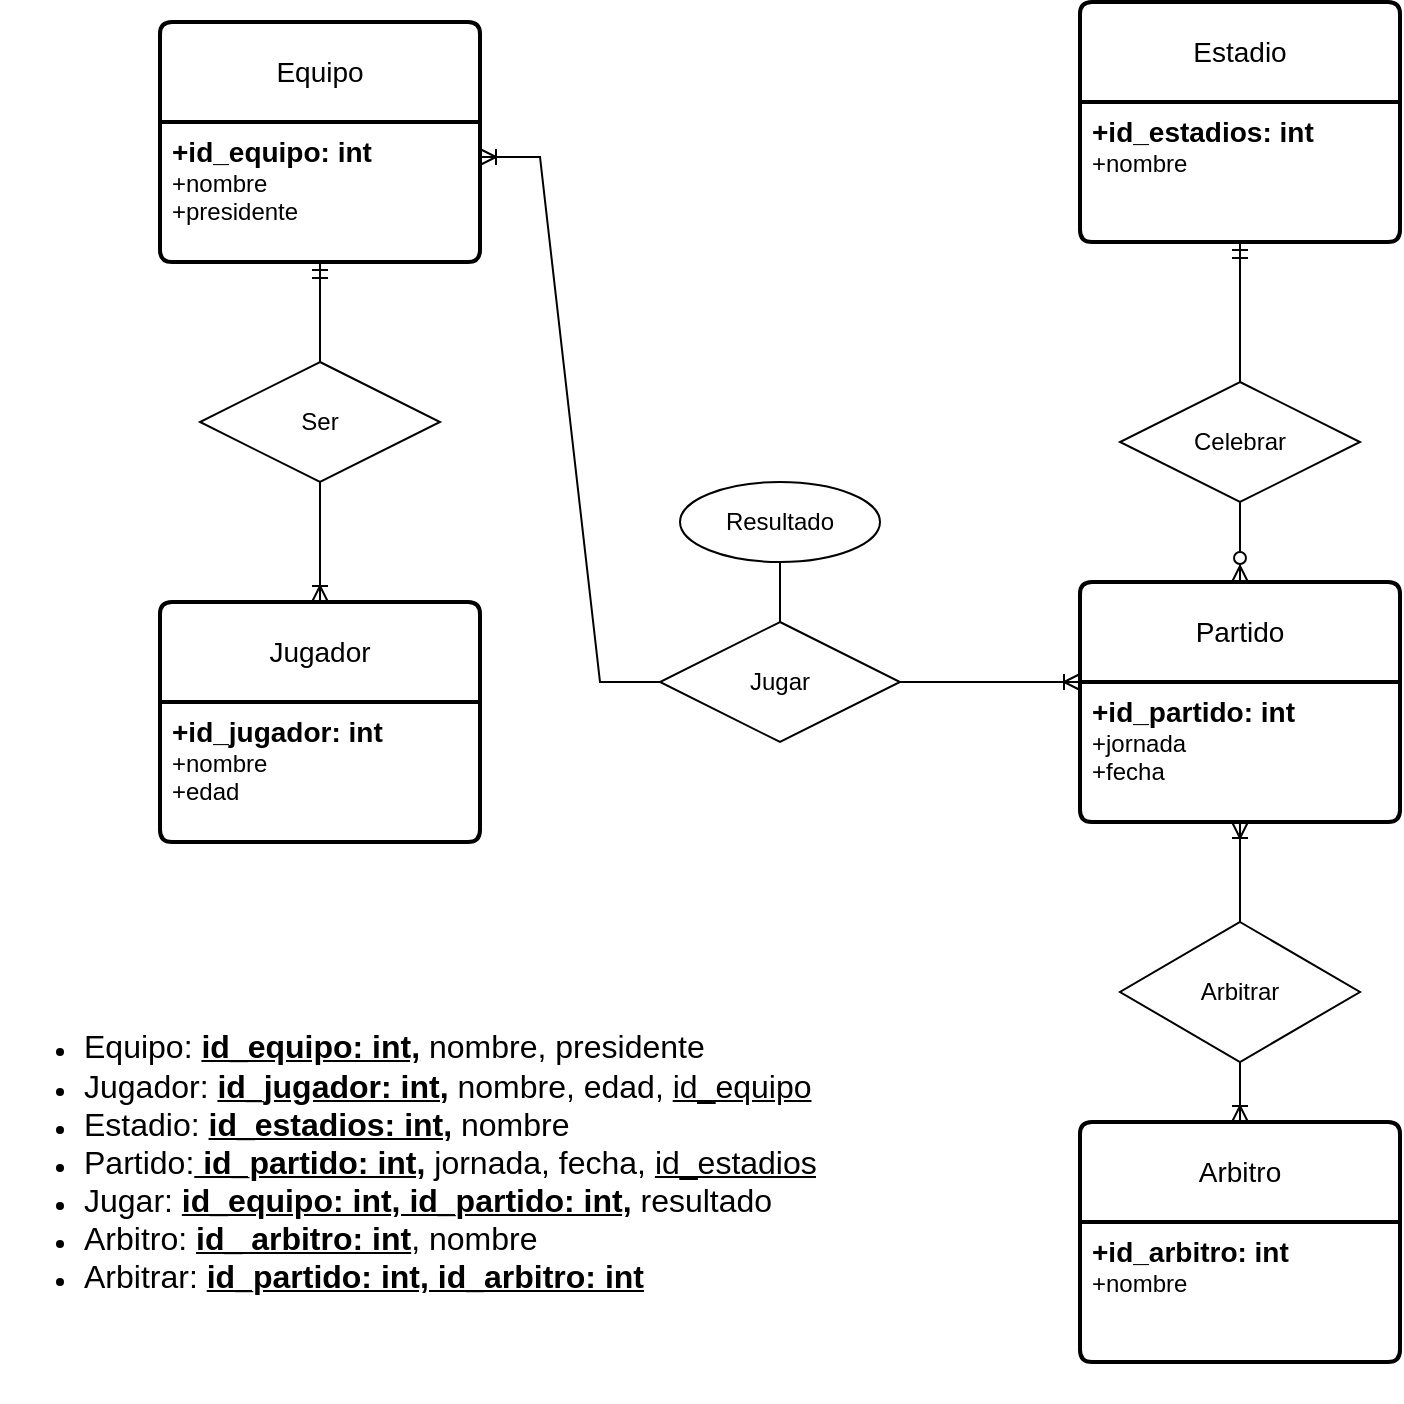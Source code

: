 <mxfile version="22.0.4" type="github">
  <diagram id="R2lEEEUBdFMjLlhIrx00" name="Page-1">
    <mxGraphModel dx="1050" dy="574" grid="1" gridSize="10" guides="1" tooltips="1" connect="1" arrows="1" fold="1" page="1" pageScale="1" pageWidth="850" pageHeight="1100" math="0" shadow="0" extFonts="Permanent Marker^https://fonts.googleapis.com/css?family=Permanent+Marker">
      <root>
        <mxCell id="0" />
        <mxCell id="1" parent="0" />
        <mxCell id="Z31dPtnMBRGQAZ9xcy2b-1" value="Jugador" style="swimlane;childLayout=stackLayout;horizontal=1;startSize=50;horizontalStack=0;rounded=1;fontSize=14;fontStyle=0;strokeWidth=2;resizeParent=0;resizeLast=1;shadow=0;dashed=0;align=center;arcSize=4;whiteSpace=wrap;html=1;" parent="1" vertex="1">
          <mxGeometry x="110" y="340" width="160" height="120" as="geometry" />
        </mxCell>
        <mxCell id="Z31dPtnMBRGQAZ9xcy2b-2" value="&lt;font style=&quot;font-size: 14px;&quot;&gt;&lt;b&gt;+id_jugador: int&lt;/b&gt;&lt;/font&gt;&lt;br&gt;+nombre&lt;br&gt;+edad" style="align=left;strokeColor=none;fillColor=none;spacingLeft=4;fontSize=12;verticalAlign=top;resizable=0;rotatable=0;part=1;html=1;" parent="Z31dPtnMBRGQAZ9xcy2b-1" vertex="1">
          <mxGeometry y="50" width="160" height="70" as="geometry" />
        </mxCell>
        <mxCell id="Z31dPtnMBRGQAZ9xcy2b-3" value="Equipo" style="swimlane;childLayout=stackLayout;horizontal=1;startSize=50;horizontalStack=0;rounded=1;fontSize=14;fontStyle=0;strokeWidth=2;resizeParent=0;resizeLast=1;shadow=0;dashed=0;align=center;arcSize=4;whiteSpace=wrap;html=1;" parent="1" vertex="1">
          <mxGeometry x="110" y="50" width="160" height="120" as="geometry" />
        </mxCell>
        <mxCell id="Z31dPtnMBRGQAZ9xcy2b-4" value="&lt;font style=&quot;font-size: 14px;&quot;&gt;&lt;b&gt;+id_equipo: int&lt;/b&gt;&lt;/font&gt;&lt;br&gt;+nombre&lt;br&gt;+presidente" style="align=left;strokeColor=none;fillColor=none;spacingLeft=4;fontSize=12;verticalAlign=top;resizable=0;rotatable=0;part=1;html=1;" parent="Z31dPtnMBRGQAZ9xcy2b-3" vertex="1">
          <mxGeometry y="50" width="160" height="70" as="geometry" />
        </mxCell>
        <mxCell id="Z31dPtnMBRGQAZ9xcy2b-5" value="Estadio" style="swimlane;childLayout=stackLayout;horizontal=1;startSize=50;horizontalStack=0;rounded=1;fontSize=14;fontStyle=0;strokeWidth=2;resizeParent=0;resizeLast=1;shadow=0;dashed=0;align=center;arcSize=4;whiteSpace=wrap;html=1;" parent="1" vertex="1">
          <mxGeometry x="570" y="40" width="160" height="120" as="geometry" />
        </mxCell>
        <mxCell id="Z31dPtnMBRGQAZ9xcy2b-6" value="&lt;font style=&quot;font-size: 14px;&quot;&gt;&lt;b&gt;+id_estadios: int&lt;/b&gt;&lt;/font&gt;&lt;br&gt;+nombre" style="align=left;strokeColor=none;fillColor=none;spacingLeft=4;fontSize=12;verticalAlign=top;resizable=0;rotatable=0;part=1;html=1;" parent="Z31dPtnMBRGQAZ9xcy2b-5" vertex="1">
          <mxGeometry y="50" width="160" height="70" as="geometry" />
        </mxCell>
        <mxCell id="Z31dPtnMBRGQAZ9xcy2b-7" value="Arbitro" style="swimlane;childLayout=stackLayout;horizontal=1;startSize=50;horizontalStack=0;rounded=1;fontSize=14;fontStyle=0;strokeWidth=2;resizeParent=0;resizeLast=1;shadow=0;dashed=0;align=center;arcSize=4;whiteSpace=wrap;html=1;" parent="1" vertex="1">
          <mxGeometry x="570" y="600" width="160" height="120" as="geometry" />
        </mxCell>
        <mxCell id="Z31dPtnMBRGQAZ9xcy2b-8" value="&lt;font style=&quot;font-size: 14px;&quot;&gt;&lt;b&gt;+id_arbitro: int&lt;/b&gt;&lt;/font&gt;&lt;br&gt;+nombre" style="align=left;strokeColor=none;fillColor=none;spacingLeft=4;fontSize=12;verticalAlign=top;resizable=0;rotatable=0;part=1;html=1;" parent="Z31dPtnMBRGQAZ9xcy2b-7" vertex="1">
          <mxGeometry y="50" width="160" height="70" as="geometry" />
        </mxCell>
        <mxCell id="Z31dPtnMBRGQAZ9xcy2b-9" value="Partido" style="swimlane;childLayout=stackLayout;horizontal=1;startSize=50;horizontalStack=0;rounded=1;fontSize=14;fontStyle=0;strokeWidth=2;resizeParent=0;resizeLast=1;shadow=0;dashed=0;align=center;arcSize=4;whiteSpace=wrap;html=1;" parent="1" vertex="1">
          <mxGeometry x="570" y="330" width="160" height="120" as="geometry" />
        </mxCell>
        <mxCell id="Z31dPtnMBRGQAZ9xcy2b-10" value="&lt;font style=&quot;font-size: 14px;&quot;&gt;&lt;b&gt;+id_partido: int&lt;/b&gt;&lt;/font&gt;&lt;br&gt;+jornada&lt;br&gt;+fecha" style="align=left;strokeColor=none;fillColor=none;spacingLeft=4;fontSize=12;verticalAlign=top;resizable=0;rotatable=0;part=1;html=1;" parent="Z31dPtnMBRGQAZ9xcy2b-9" vertex="1">
          <mxGeometry y="50" width="160" height="70" as="geometry" />
        </mxCell>
        <mxCell id="Z31dPtnMBRGQAZ9xcy2b-11" value="Ser" style="shape=rhombus;perimeter=rhombusPerimeter;whiteSpace=wrap;html=1;align=center;" parent="1" vertex="1">
          <mxGeometry x="130" y="220" width="120" height="60" as="geometry" />
        </mxCell>
        <mxCell id="Z31dPtnMBRGQAZ9xcy2b-17" value="" style="fontSize=12;html=1;endArrow=ERoneToMany;rounded=0;exitX=0.5;exitY=1;exitDx=0;exitDy=0;entryX=0.5;entryY=0;entryDx=0;entryDy=0;" parent="1" source="Z31dPtnMBRGQAZ9xcy2b-11" target="Z31dPtnMBRGQAZ9xcy2b-1" edge="1">
          <mxGeometry width="100" height="100" relative="1" as="geometry">
            <mxPoint x="460" y="310" as="sourcePoint" />
            <mxPoint x="560" y="210" as="targetPoint" />
          </mxGeometry>
        </mxCell>
        <mxCell id="Z31dPtnMBRGQAZ9xcy2b-21" value="Jugar" style="shape=rhombus;perimeter=rhombusPerimeter;whiteSpace=wrap;html=1;align=center;" parent="1" vertex="1">
          <mxGeometry x="360" y="350" width="120" height="60" as="geometry" />
        </mxCell>
        <mxCell id="Z31dPtnMBRGQAZ9xcy2b-22" value="" style="edgeStyle=entityRelationEdgeStyle;fontSize=12;html=1;endArrow=ERoneToMany;rounded=0;exitX=1;exitY=0.5;exitDx=0;exitDy=0;entryX=0;entryY=0;entryDx=0;entryDy=0;" parent="1" source="Z31dPtnMBRGQAZ9xcy2b-21" target="Z31dPtnMBRGQAZ9xcy2b-10" edge="1">
          <mxGeometry width="100" height="100" relative="1" as="geometry">
            <mxPoint x="460" y="27.5" as="sourcePoint" />
            <mxPoint x="550" y="290" as="targetPoint" />
          </mxGeometry>
        </mxCell>
        <mxCell id="Z31dPtnMBRGQAZ9xcy2b-23" value="" style="edgeStyle=entityRelationEdgeStyle;fontSize=12;html=1;endArrow=ERoneToMany;rounded=0;entryX=1;entryY=0.25;entryDx=0;entryDy=0;" parent="1" source="Z31dPtnMBRGQAZ9xcy2b-21" target="Z31dPtnMBRGQAZ9xcy2b-4" edge="1">
          <mxGeometry width="100" height="100" relative="1" as="geometry">
            <mxPoint x="460" y="210" as="sourcePoint" />
            <mxPoint x="370" y="210" as="targetPoint" />
          </mxGeometry>
        </mxCell>
        <mxCell id="Z31dPtnMBRGQAZ9xcy2b-24" value="Celebrar" style="shape=rhombus;perimeter=rhombusPerimeter;whiteSpace=wrap;html=1;align=center;" parent="1" vertex="1">
          <mxGeometry x="590" y="230" width="120" height="60" as="geometry" />
        </mxCell>
        <mxCell id="Z31dPtnMBRGQAZ9xcy2b-26" value="" style="fontSize=12;html=1;endArrow=ERzeroToMany;endFill=1;rounded=0;exitX=0.5;exitY=1;exitDx=0;exitDy=0;entryX=0.5;entryY=0;entryDx=0;entryDy=0;" parent="1" source="Z31dPtnMBRGQAZ9xcy2b-24" target="Z31dPtnMBRGQAZ9xcy2b-9" edge="1">
          <mxGeometry width="100" height="100" relative="1" as="geometry">
            <mxPoint x="720" y="170" as="sourcePoint" />
            <mxPoint x="720" y="240" as="targetPoint" />
          </mxGeometry>
        </mxCell>
        <mxCell id="Z31dPtnMBRGQAZ9xcy2b-27" value="Arbitrar" style="shape=rhombus;perimeter=rhombusPerimeter;whiteSpace=wrap;html=1;align=center;" parent="1" vertex="1">
          <mxGeometry x="590" y="500" width="120" height="70" as="geometry" />
        </mxCell>
        <mxCell id="Z31dPtnMBRGQAZ9xcy2b-29" value="Resultado" style="ellipse;whiteSpace=wrap;html=1;align=center;" parent="1" vertex="1">
          <mxGeometry x="370" y="280" width="100" height="40" as="geometry" />
        </mxCell>
        <mxCell id="Z31dPtnMBRGQAZ9xcy2b-35" value="" style="endArrow=none;html=1;rounded=0;exitX=0.5;exitY=1;exitDx=0;exitDy=0;entryX=0.5;entryY=0;entryDx=0;entryDy=0;" parent="1" source="Z31dPtnMBRGQAZ9xcy2b-29" target="Z31dPtnMBRGQAZ9xcy2b-21" edge="1">
          <mxGeometry relative="1" as="geometry">
            <mxPoint x="490" y="440" as="sourcePoint" />
            <mxPoint x="650" y="440" as="targetPoint" />
          </mxGeometry>
        </mxCell>
        <mxCell id="Z31dPtnMBRGQAZ9xcy2b-36" value="" style="fontSize=12;html=1;endArrow=ERoneToMany;rounded=0;entryX=0.5;entryY=0;entryDx=0;entryDy=0;exitX=0.5;exitY=1;exitDx=0;exitDy=0;" parent="1" source="Z31dPtnMBRGQAZ9xcy2b-27" target="Z31dPtnMBRGQAZ9xcy2b-7" edge="1">
          <mxGeometry width="100" height="100" relative="1" as="geometry">
            <mxPoint x="730" y="460" as="sourcePoint" />
            <mxPoint x="730" y="510" as="targetPoint" />
          </mxGeometry>
        </mxCell>
        <mxCell id="Z31dPtnMBRGQAZ9xcy2b-37" value="" style="fontSize=12;html=1;endArrow=ERoneToMany;rounded=0;entryX=0.5;entryY=1;entryDx=0;entryDy=0;exitX=0.5;exitY=0;exitDx=0;exitDy=0;" parent="1" source="Z31dPtnMBRGQAZ9xcy2b-27" target="Z31dPtnMBRGQAZ9xcy2b-10" edge="1">
          <mxGeometry width="100" height="100" relative="1" as="geometry">
            <mxPoint x="480" y="570" as="sourcePoint" />
            <mxPoint x="480" y="540" as="targetPoint" />
          </mxGeometry>
        </mxCell>
        <mxCell id="qOnBg520B7AR1b8JbGN9-1" value="" style="fontSize=12;html=1;endArrow=ERmandOne;rounded=0;entryX=0.5;entryY=1;entryDx=0;entryDy=0;exitX=0.5;exitY=0;exitDx=0;exitDy=0;" parent="1" source="Z31dPtnMBRGQAZ9xcy2b-11" target="Z31dPtnMBRGQAZ9xcy2b-4" edge="1">
          <mxGeometry width="100" height="100" relative="1" as="geometry">
            <mxPoint x="130" y="640" as="sourcePoint" />
            <mxPoint x="230" y="540" as="targetPoint" />
          </mxGeometry>
        </mxCell>
        <mxCell id="qOnBg520B7AR1b8JbGN9-2" value="" style="fontSize=12;html=1;endArrow=ERmandOne;rounded=0;entryX=0.5;entryY=1;entryDx=0;entryDy=0;exitX=0.5;exitY=0;exitDx=0;exitDy=0;" parent="1" source="Z31dPtnMBRGQAZ9xcy2b-24" target="Z31dPtnMBRGQAZ9xcy2b-6" edge="1">
          <mxGeometry width="100" height="100" relative="1" as="geometry">
            <mxPoint x="200" y="230" as="sourcePoint" />
            <mxPoint x="200" y="180" as="targetPoint" />
          </mxGeometry>
        </mxCell>
        <mxCell id="qOnBg520B7AR1b8JbGN9-3" value="&lt;ul&gt;&lt;li&gt;&lt;font size=&quot;3&quot;&gt;Equipo: &lt;u style=&quot;font-weight: bold;&quot;&gt;id_equipo: int,&lt;/u&gt;&amp;nbsp;nombre, presidente&lt;/font&gt;&lt;/li&gt;&lt;li&gt;&lt;font size=&quot;3&quot;&gt;Jugador: &lt;u style=&quot;font-weight: bold;&quot;&gt;id_jugador: int,&lt;/u&gt;&amp;nbsp;nombre, edad, &lt;u&gt;id_equipo&lt;/u&gt;&lt;/font&gt;&lt;/li&gt;&lt;li&gt;&lt;font size=&quot;3&quot;&gt;Estadio: &lt;u style=&quot;font-weight: bold;&quot;&gt;id_estadios: int,&lt;/u&gt;&amp;nbsp;nombre&lt;/font&gt;&lt;/li&gt;&lt;li&gt;&lt;font size=&quot;3&quot;&gt;Partido:&lt;u style=&quot;font-weight: bold;&quot;&gt;&amp;nbsp;id_partido: int,&lt;/u&gt;&amp;nbsp;jornada, fecha, &lt;u&gt;id_estadios&lt;/u&gt;&lt;/font&gt;&lt;/li&gt;&lt;li&gt;&lt;font size=&quot;3&quot;&gt;Jugar: &lt;u style=&quot;font-weight: bold;&quot;&gt;id_equipo: int, id_partido: int,&lt;/u&gt;&amp;nbsp;resultado&lt;/font&gt;&lt;/li&gt;&lt;li&gt;&lt;font size=&quot;3&quot;&gt;Arbitro: &lt;u style=&quot;font-weight: bold;&quot;&gt;id_ arbitro: int&lt;/u&gt;, nombre&lt;/font&gt;&lt;/li&gt;&lt;li&gt;&lt;font size=&quot;3&quot;&gt;Arbitrar: &lt;b&gt;&lt;u&gt;id_partido: int, id_arbitro: int&lt;/u&gt;&lt;/b&gt;&lt;/font&gt;&lt;/li&gt;&lt;/ul&gt;" style="text;strokeColor=none;fillColor=none;html=1;whiteSpace=wrap;verticalAlign=middle;overflow=hidden;" parent="1" vertex="1">
          <mxGeometry x="30" y="500" width="450" height="240" as="geometry" />
        </mxCell>
      </root>
    </mxGraphModel>
  </diagram>
</mxfile>
